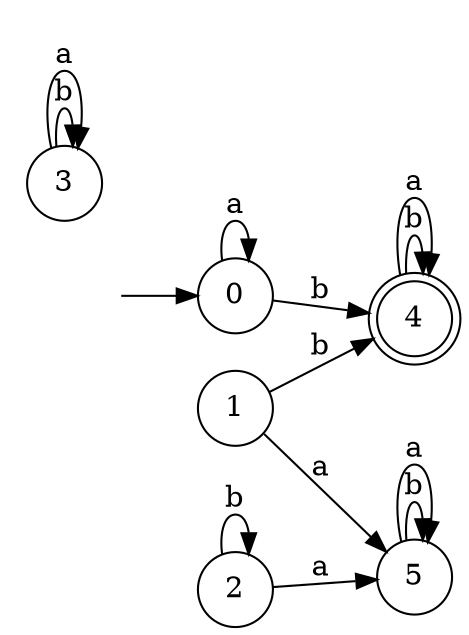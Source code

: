 digraph {
  rankdir=LR;
  0 [label="0", shape = circle];
  0 -> 4 [label="b"];
  0 -> 0 [label="a"];
  1 [label="1", shape = circle];
  1 -> 4 [label="b"];
  1 -> 5 [label="a"];
  2 [label="2", shape = circle];
  2 -> 2 [label="b"];
  2 -> 5 [label="a"];
  3 [label="3", shape = circle];
  3 -> 3 [label="b"];
  3 -> 3 [label="a"];
  4 [label="4", shape = doublecircle];
  4 -> 4 [label="b"];
  4 -> 4 [label="a"];
  5 [label="5", shape = circle];
  5 -> 5 [label="b"];
  5 -> 5 [label="a"];
  6 [label="", shape = plaintext];
  6 -> 0 [label=""];
}
